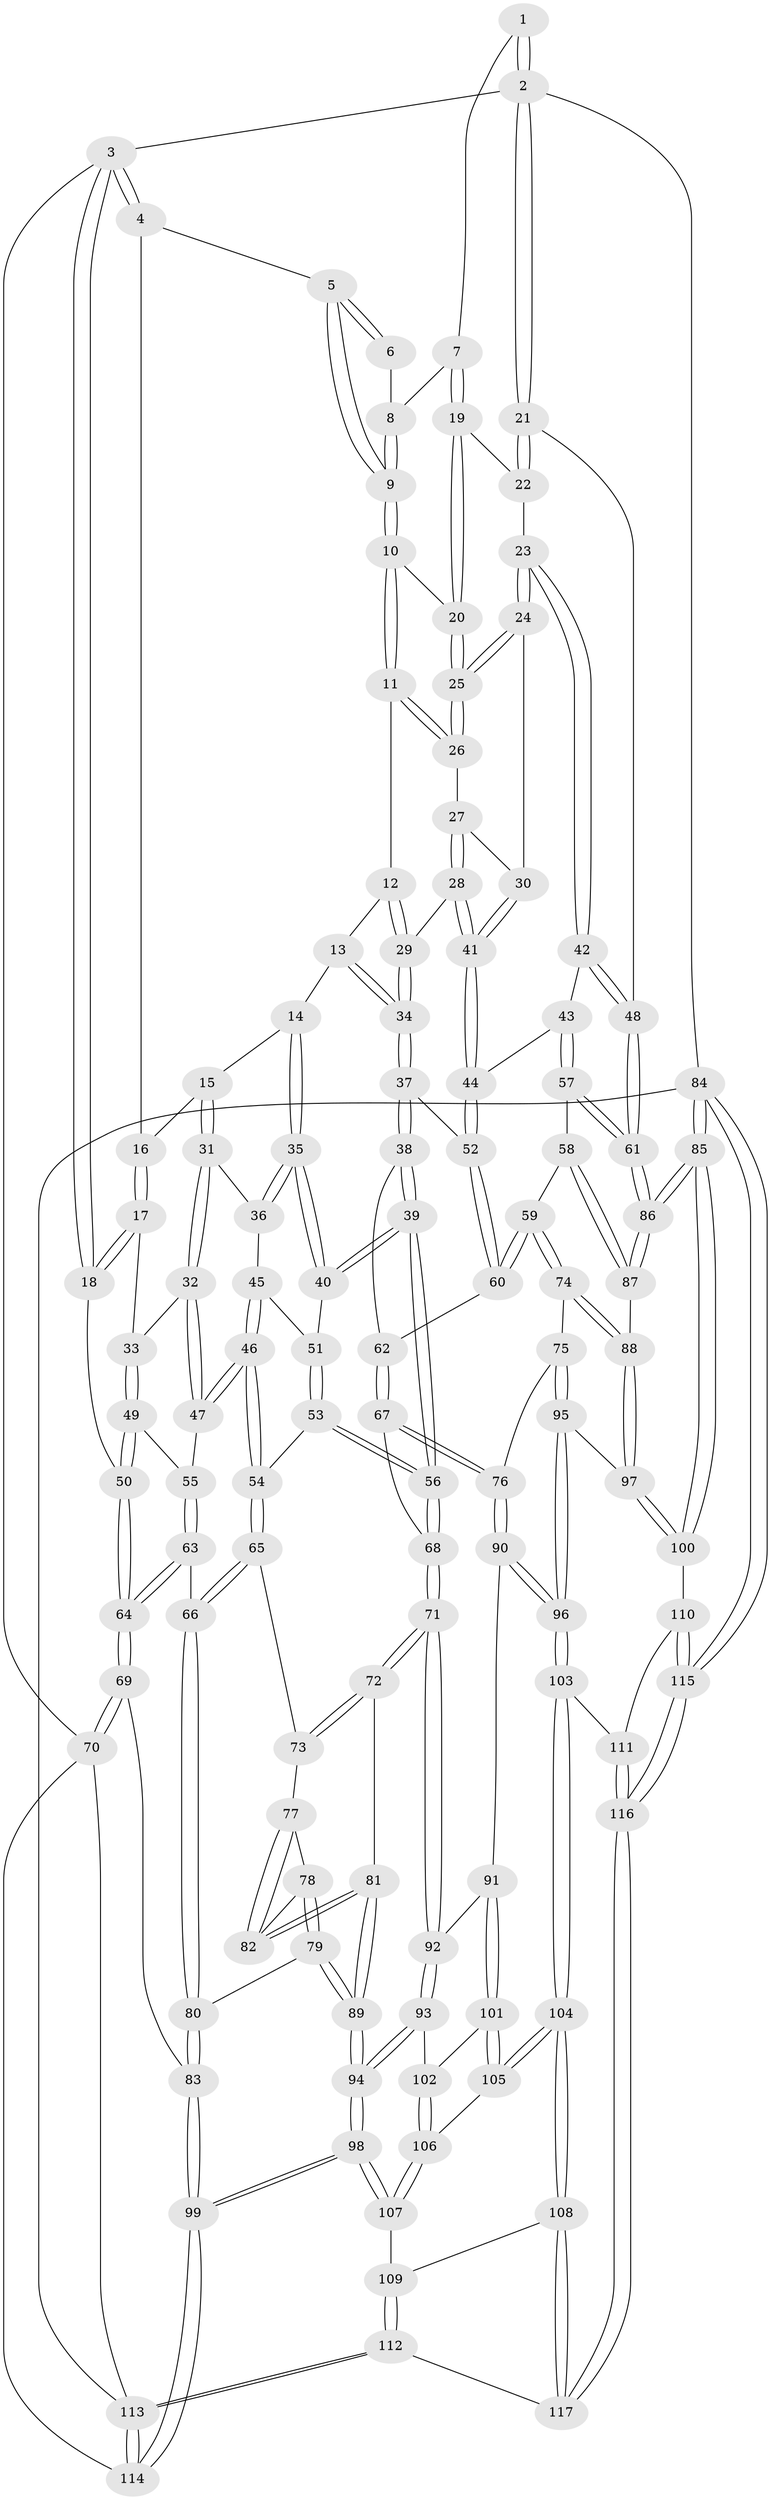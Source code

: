 // coarse degree distribution, {3: 0.16666666666666666, 6: 0.045454545454545456, 5: 0.3181818181818182, 2: 0.015151515151515152, 4: 0.45454545454545453}
// Generated by graph-tools (version 1.1) at 2025/42/03/06/25 10:42:29]
// undirected, 117 vertices, 289 edges
graph export_dot {
graph [start="1"]
  node [color=gray90,style=filled];
  1 [pos="+0.9826840041569033+0"];
  2 [pos="+1+0"];
  3 [pos="+0+0"];
  4 [pos="+0.3602621051310559+0"];
  5 [pos="+0.5272907502753164+0"];
  6 [pos="+0.6773704503006425+0"];
  7 [pos="+0.879369225830344+0.05411802926273613"];
  8 [pos="+0.7752802497987139+0.02782326170358432"];
  9 [pos="+0.6564948687857046+0.06001950405311645"];
  10 [pos="+0.6647212031532069+0.09339265691220087"];
  11 [pos="+0.6642110444068554+0.09799896202330474"];
  12 [pos="+0.6546690622387347+0.12046172348219746"];
  13 [pos="+0.5548658898413423+0.1888320579923997"];
  14 [pos="+0.5511886117391929+0.18884200713080296"];
  15 [pos="+0.43633015161230765+0.1444798144754601"];
  16 [pos="+0.3608268045911702+0"];
  17 [pos="+0.22150076603715113+0.20104035450616642"];
  18 [pos="+0+0"];
  19 [pos="+0.879415709321375+0.05881876223940066"];
  20 [pos="+0.8669021102650678+0.09050111494501442"];
  21 [pos="+1+0.0930859155420328"];
  22 [pos="+1+0.10635896652551621"];
  23 [pos="+0.9181048644487833+0.21271627582839508"];
  24 [pos="+0.8924595567733402+0.19471354645088687"];
  25 [pos="+0.8660868683519694+0.14151156593716077"];
  26 [pos="+0.7784125394165355+0.1740161247065646"];
  27 [pos="+0.765285223447068+0.19984195841338206"];
  28 [pos="+0.7250215417716029+0.24974095345700037"];
  29 [pos="+0.7020127640394357+0.2527183327944502"];
  30 [pos="+0.8313182301980251+0.24733725247641344"];
  31 [pos="+0.4192443443703592+0.17968950756351085"];
  32 [pos="+0.29418574459875274+0.25573558801570334"];
  33 [pos="+0.22370288757208948+0.2141557497141678"];
  34 [pos="+0.647935654323641+0.31864298721188183"];
  35 [pos="+0.5135251316598027+0.3093971145276529"];
  36 [pos="+0.43449108979445644+0.23849941507429734"];
  37 [pos="+0.6436792708191229+0.3380730197673585"];
  38 [pos="+0.6082710017695189+0.3861633729160328"];
  39 [pos="+0.5673741362042851+0.4066129839396694"];
  40 [pos="+0.5196170393021626+0.3298202512212185"];
  41 [pos="+0.8005591459937386+0.28451542817436654"];
  42 [pos="+0.9682024299766253+0.26928632903444005"];
  43 [pos="+0.8982325926600913+0.34989841777055886"];
  44 [pos="+0.815753158070851+0.3393885639421126"];
  45 [pos="+0.42394349304522877+0.27993207907136647"];
  46 [pos="+0.3253011139717158+0.3879951016931103"];
  47 [pos="+0.3197138414296979+0.3833937027950674"];
  48 [pos="+1+0.30797716957900395"];
  49 [pos="+0.14216994637459787+0.27899742844834063"];
  50 [pos="+0+0.2031028476185418"];
  51 [pos="+0.44457370271229496+0.31801299529049004"];
  52 [pos="+0.7890743816218708+0.36699070293254726"];
  53 [pos="+0.37802690388327675+0.41418466256649156"];
  54 [pos="+0.34411092312246777+0.41221475218116127"];
  55 [pos="+0.17137125737093375+0.3962502569104779"];
  56 [pos="+0.5370057599737528+0.44840078278618606"];
  57 [pos="+0.9195781050701393+0.46107064366373296"];
  58 [pos="+0.8652328310528979+0.5247400821115961"];
  59 [pos="+0.85298571621077+0.5289735053208348"];
  60 [pos="+0.7869059500115592+0.4573608545600264"];
  61 [pos="+1+0.4172234736075577"];
  62 [pos="+0.7098314238344993+0.45454231454039074"];
  63 [pos="+0.1440378322643016+0.42958058831898055"];
  64 [pos="+0+0.4611821760628787"];
  65 [pos="+0.3339328140005297+0.4506362679963695"];
  66 [pos="+0.18779979044009124+0.5303046679756437"];
  67 [pos="+0.6811683249211036+0.583232967186738"];
  68 [pos="+0.5435405858534029+0.5413428257182409"];
  69 [pos="+0+0.6822768603152655"];
  70 [pos="+0+0.6846968235643253"];
  71 [pos="+0.5132570486350926+0.5884651663160069"];
  72 [pos="+0.45768370094619204+0.5908540160952951"];
  73 [pos="+0.3396152873450085+0.5208150518216124"];
  74 [pos="+0.7991017596357421+0.6132381248181094"];
  75 [pos="+0.7593703951243694+0.6320255164594459"];
  76 [pos="+0.7458695380631262+0.6325970902016845"];
  77 [pos="+0.33304730542817657+0.5316211662351078"];
  78 [pos="+0.2772608640107511+0.5887945315961253"];
  79 [pos="+0.20474187559640747+0.6301750735344345"];
  80 [pos="+0.18433210067618325+0.6322873252572891"];
  81 [pos="+0.37730609839457757+0.6400931220733856"];
  82 [pos="+0.36737379205096626+0.6298918830811242"];
  83 [pos="+0.13786714635095007+0.6735086645832957"];
  84 [pos="+1+1"];
  85 [pos="+1+0.9094429495625054"];
  86 [pos="+1+0.6444828713725981"];
  87 [pos="+1+0.6413645792219094"];
  88 [pos="+0.913860917449766+0.7140526992205378"];
  89 [pos="+0.3530524827674195+0.6956703748374765"];
  90 [pos="+0.6559980151006872+0.7300123815006755"];
  91 [pos="+0.6376594954607316+0.73297596667097"];
  92 [pos="+0.5194437556862365+0.6448743483223034"];
  93 [pos="+0.46410882819979105+0.7480900374325443"];
  94 [pos="+0.3819965653770351+0.7753808875295136"];
  95 [pos="+0.8110472474505244+0.8417633466143233"];
  96 [pos="+0.7542144010551843+0.8749833930619809"];
  97 [pos="+0.8974132008018748+0.8356178665729626"];
  98 [pos="+0.32357179285607396+0.8695419385815378"];
  99 [pos="+0.28350234611370695+0.8982571018762143"];
  100 [pos="+0.9062886401693953+0.8418442053630012"];
  101 [pos="+0.6272938200419718+0.7464079272353122"];
  102 [pos="+0.5020965120332828+0.7798222559171507"];
  103 [pos="+0.7524494872179947+0.8777367336517613"];
  104 [pos="+0.6551797654088706+0.942305357144848"];
  105 [pos="+0.5831718386033841+0.8690745190514962"];
  106 [pos="+0.5464863504240788+0.860617605551216"];
  107 [pos="+0.48113505828235964+0.8977489681090914"];
  108 [pos="+0.650801493257386+0.9594273050211666"];
  109 [pos="+0.4907210985709861+0.938372622868038"];
  110 [pos="+0.9040670695773497+0.9582397148994667"];
  111 [pos="+0.8130435144663438+0.9772459133123719"];
  112 [pos="+0.49459217895959917+1"];
  113 [pos="+0.22250914244281506+1"];
  114 [pos="+0.23871173108376798+1"];
  115 [pos="+1+1"];
  116 [pos="+0.8283038065238704+1"];
  117 [pos="+0.6050568770305872+1"];
  1 -- 2;
  1 -- 2;
  1 -- 7;
  2 -- 3;
  2 -- 21;
  2 -- 21;
  2 -- 84;
  3 -- 4;
  3 -- 4;
  3 -- 18;
  3 -- 18;
  3 -- 70;
  4 -- 5;
  4 -- 16;
  5 -- 6;
  5 -- 6;
  5 -- 9;
  5 -- 9;
  6 -- 8;
  7 -- 8;
  7 -- 19;
  7 -- 19;
  8 -- 9;
  8 -- 9;
  9 -- 10;
  9 -- 10;
  10 -- 11;
  10 -- 11;
  10 -- 20;
  11 -- 12;
  11 -- 26;
  11 -- 26;
  12 -- 13;
  12 -- 29;
  12 -- 29;
  13 -- 14;
  13 -- 34;
  13 -- 34;
  14 -- 15;
  14 -- 35;
  14 -- 35;
  15 -- 16;
  15 -- 31;
  15 -- 31;
  16 -- 17;
  16 -- 17;
  17 -- 18;
  17 -- 18;
  17 -- 33;
  18 -- 50;
  19 -- 20;
  19 -- 20;
  19 -- 22;
  20 -- 25;
  20 -- 25;
  21 -- 22;
  21 -- 22;
  21 -- 48;
  22 -- 23;
  23 -- 24;
  23 -- 24;
  23 -- 42;
  23 -- 42;
  24 -- 25;
  24 -- 25;
  24 -- 30;
  25 -- 26;
  25 -- 26;
  26 -- 27;
  27 -- 28;
  27 -- 28;
  27 -- 30;
  28 -- 29;
  28 -- 41;
  28 -- 41;
  29 -- 34;
  29 -- 34;
  30 -- 41;
  30 -- 41;
  31 -- 32;
  31 -- 32;
  31 -- 36;
  32 -- 33;
  32 -- 47;
  32 -- 47;
  33 -- 49;
  33 -- 49;
  34 -- 37;
  34 -- 37;
  35 -- 36;
  35 -- 36;
  35 -- 40;
  35 -- 40;
  36 -- 45;
  37 -- 38;
  37 -- 38;
  37 -- 52;
  38 -- 39;
  38 -- 39;
  38 -- 62;
  39 -- 40;
  39 -- 40;
  39 -- 56;
  39 -- 56;
  40 -- 51;
  41 -- 44;
  41 -- 44;
  42 -- 43;
  42 -- 48;
  42 -- 48;
  43 -- 44;
  43 -- 57;
  43 -- 57;
  44 -- 52;
  44 -- 52;
  45 -- 46;
  45 -- 46;
  45 -- 51;
  46 -- 47;
  46 -- 47;
  46 -- 54;
  46 -- 54;
  47 -- 55;
  48 -- 61;
  48 -- 61;
  49 -- 50;
  49 -- 50;
  49 -- 55;
  50 -- 64;
  50 -- 64;
  51 -- 53;
  51 -- 53;
  52 -- 60;
  52 -- 60;
  53 -- 54;
  53 -- 56;
  53 -- 56;
  54 -- 65;
  54 -- 65;
  55 -- 63;
  55 -- 63;
  56 -- 68;
  56 -- 68;
  57 -- 58;
  57 -- 61;
  57 -- 61;
  58 -- 59;
  58 -- 87;
  58 -- 87;
  59 -- 60;
  59 -- 60;
  59 -- 74;
  59 -- 74;
  60 -- 62;
  61 -- 86;
  61 -- 86;
  62 -- 67;
  62 -- 67;
  63 -- 64;
  63 -- 64;
  63 -- 66;
  64 -- 69;
  64 -- 69;
  65 -- 66;
  65 -- 66;
  65 -- 73;
  66 -- 80;
  66 -- 80;
  67 -- 68;
  67 -- 76;
  67 -- 76;
  68 -- 71;
  68 -- 71;
  69 -- 70;
  69 -- 70;
  69 -- 83;
  70 -- 114;
  70 -- 113;
  71 -- 72;
  71 -- 72;
  71 -- 92;
  71 -- 92;
  72 -- 73;
  72 -- 73;
  72 -- 81;
  73 -- 77;
  74 -- 75;
  74 -- 88;
  74 -- 88;
  75 -- 76;
  75 -- 95;
  75 -- 95;
  76 -- 90;
  76 -- 90;
  77 -- 78;
  77 -- 82;
  77 -- 82;
  78 -- 79;
  78 -- 79;
  78 -- 82;
  79 -- 80;
  79 -- 89;
  79 -- 89;
  80 -- 83;
  80 -- 83;
  81 -- 82;
  81 -- 82;
  81 -- 89;
  81 -- 89;
  83 -- 99;
  83 -- 99;
  84 -- 85;
  84 -- 85;
  84 -- 115;
  84 -- 115;
  84 -- 113;
  85 -- 86;
  85 -- 86;
  85 -- 100;
  85 -- 100;
  86 -- 87;
  86 -- 87;
  87 -- 88;
  88 -- 97;
  88 -- 97;
  89 -- 94;
  89 -- 94;
  90 -- 91;
  90 -- 96;
  90 -- 96;
  91 -- 92;
  91 -- 101;
  91 -- 101;
  92 -- 93;
  92 -- 93;
  93 -- 94;
  93 -- 94;
  93 -- 102;
  94 -- 98;
  94 -- 98;
  95 -- 96;
  95 -- 96;
  95 -- 97;
  96 -- 103;
  96 -- 103;
  97 -- 100;
  97 -- 100;
  98 -- 99;
  98 -- 99;
  98 -- 107;
  98 -- 107;
  99 -- 114;
  99 -- 114;
  100 -- 110;
  101 -- 102;
  101 -- 105;
  101 -- 105;
  102 -- 106;
  102 -- 106;
  103 -- 104;
  103 -- 104;
  103 -- 111;
  104 -- 105;
  104 -- 105;
  104 -- 108;
  104 -- 108;
  105 -- 106;
  106 -- 107;
  106 -- 107;
  107 -- 109;
  108 -- 109;
  108 -- 117;
  108 -- 117;
  109 -- 112;
  109 -- 112;
  110 -- 111;
  110 -- 115;
  110 -- 115;
  111 -- 116;
  111 -- 116;
  112 -- 113;
  112 -- 113;
  112 -- 117;
  113 -- 114;
  113 -- 114;
  115 -- 116;
  115 -- 116;
  116 -- 117;
  116 -- 117;
}
